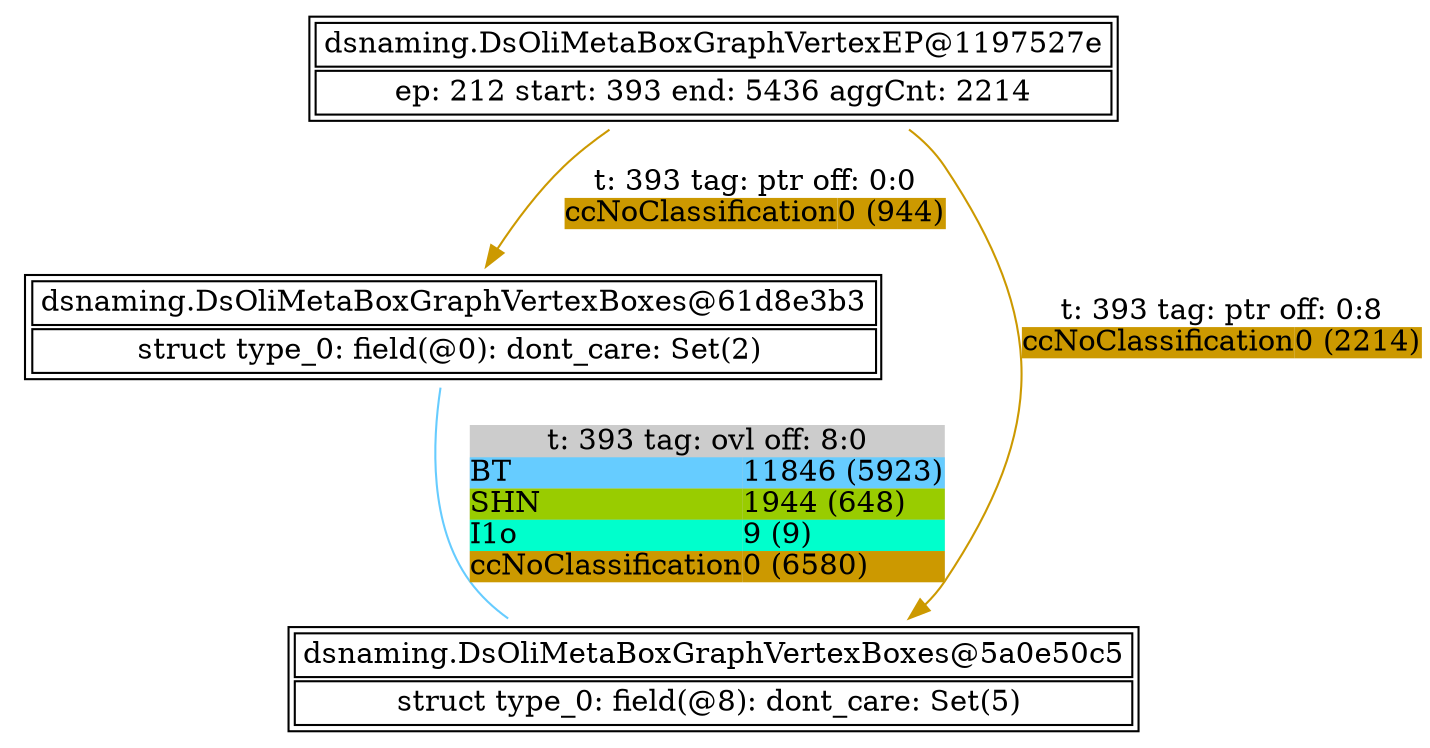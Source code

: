 digraph G {
	"dsnaming.DsOliMetaBoxGraphVertexEP@1197527e" -> "dsnaming.DsOliMetaBoxGraphVertexBoxes@61d8e3b3" [color = "#CC9900", label = <<TABLE BORDER="0" ALIGN="left" COLOR="black" CELLBORDER="0"  CELLPADDING="0" CELLSPACING="0"><TR><TD COLSPAN="2">t: 393 tag: ptr off: 0:0</TD></TR><TR><TD ALIGN="left" BGCOLOR="#CC9900">ccNoClassification</TD><TD ALIGN="left" BGCOLOR="#CC9900">0 (944)</TD></TR></TABLE>>]
	"dsnaming.DsOliMetaBoxGraphVertexBoxes@61d8e3b3" -> "dsnaming.DsOliMetaBoxGraphVertexBoxes@5a0e50c5" [dir = none, label = <<TABLE BORDER="0" ALIGN="left" BGCOLOR="#CCCCCC" COLOR="black" CELLBORDER="0" CELLPADDING="0" CELLSPACING="0"><TR><TD COLSPAN="2">t: 393 tag: ovl off: 8:0</TD></TR><TR><TD ALIGN="left" BGCOLOR="#66CCFF">BT</TD><TD ALIGN="left" BGCOLOR="#66CCFF">11846 (5923)</TD></TR><TR><TD ALIGN="left" BGCOLOR="#99CC00">SHN</TD><TD ALIGN="left" BGCOLOR="#99CC00">1944 (648)</TD></TR><TR><TD ALIGN="left" BGCOLOR="#00FFCC">I1o</TD><TD ALIGN="left" BGCOLOR="#00FFCC">9 (9)</TD></TR><TR><TD ALIGN="left" BGCOLOR="#CC9900">ccNoClassification</TD><TD ALIGN="left" BGCOLOR="#CC9900">0 (6580)</TD></TR></TABLE>>, color = "#66CCFF"]
	"dsnaming.DsOliMetaBoxGraphVertexEP@1197527e" -> "dsnaming.DsOliMetaBoxGraphVertexBoxes@5a0e50c5" [color = "#CC9900", label = <<TABLE BORDER="0" ALIGN="left" COLOR="black" CELLBORDER="0"  CELLPADDING="0" CELLSPACING="0"><TR><TD COLSPAN="2">t: 393 tag: ptr off: 0:8</TD></TR><TR><TD ALIGN="left" BGCOLOR="#CC9900">ccNoClassification</TD><TD ALIGN="left" BGCOLOR="#CC9900">0 (2214)</TD></TR></TABLE>>]
	subgraph connected_vertices {
		rankdir = LR
		"dsnaming.DsOliMetaBoxGraphVertexBoxes@61d8e3b3"  [label = <<TABLE><TR><TD COLSPAN="2">dsnaming.DsOliMetaBoxGraphVertexBoxes@61d8e3b3</TD></TR><TR><TD COLSPAN="2">struct type_0: field(@0): dont_care: Set(2) </TD></TR></TABLE>>, shape = none]
		"dsnaming.DsOliMetaBoxGraphVertexEP@1197527e"  [label = <<TABLE><TR><TD COLSPAN="2">dsnaming.DsOliMetaBoxGraphVertexEP@1197527e</TD></TR><TR><TD COLSPAN="2">ep: 212 start: 393 end: 5436 aggCnt: 2214</TD></TR></TABLE>>, shape = none]
		"dsnaming.DsOliMetaBoxGraphVertexBoxes@5a0e50c5"  [label = <<TABLE><TR><TD COLSPAN="2">dsnaming.DsOliMetaBoxGraphVertexBoxes@5a0e50c5</TD></TR><TR><TD COLSPAN="2">struct type_0: field(@8): dont_care: Set(5) </TD></TR></TABLE>>, shape = none]
	}
}
